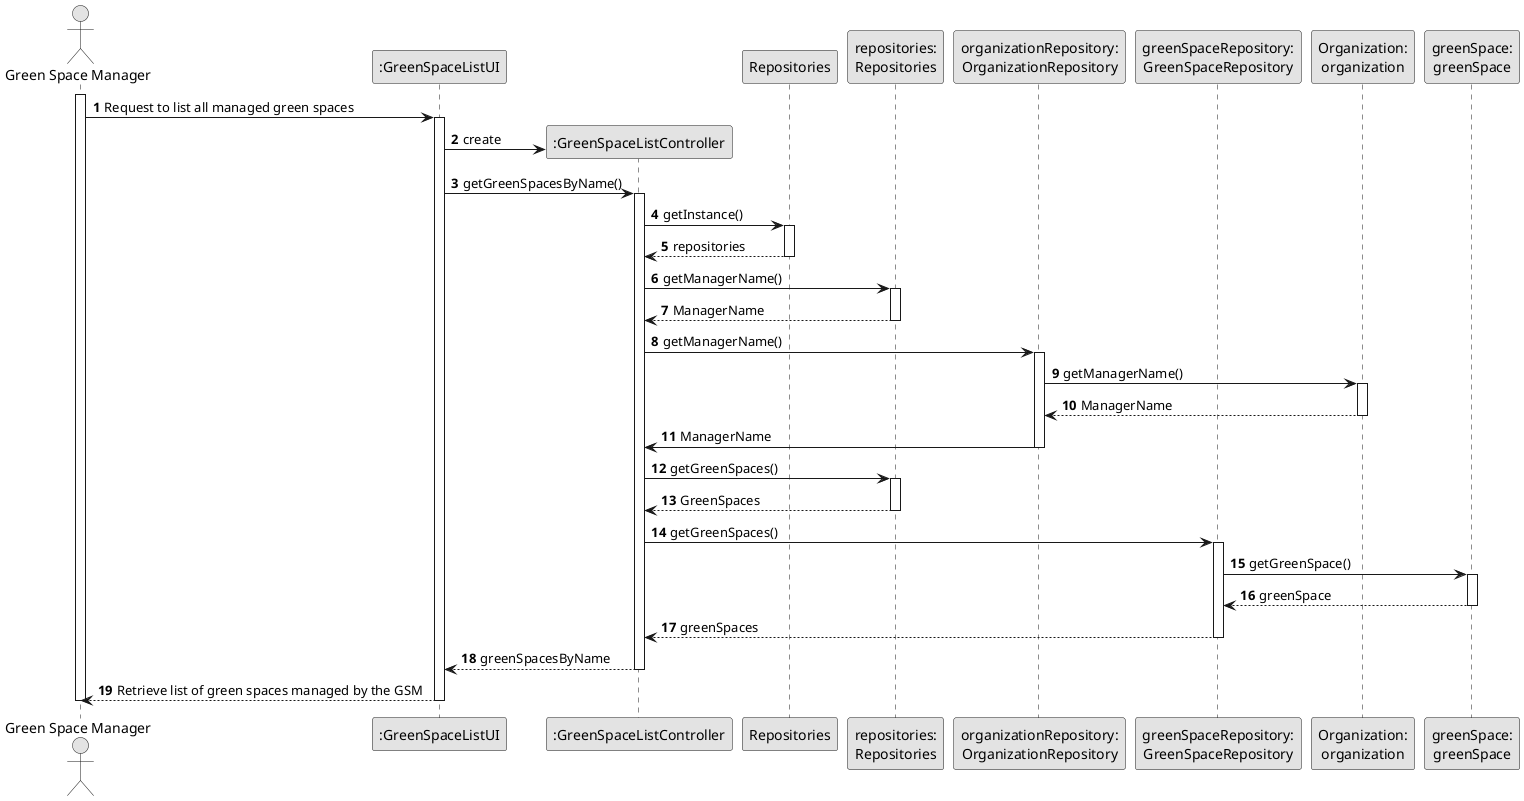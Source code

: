 @startuml
skinparam monochrome true
skinparam packageStyle rectangle
skinparam shadowing false

autonumber

'hide footbox
actor "Green Space Manager" as GSM
participant ":GreenSpaceListUI" as UI
participant ":GreenSpaceListController" as CTRL
participant "Repositories" as Rep
participant "repositories:\nRepositories" as Repositories
participant "organizationRepository:\nOrganizationRepository" as OrganizationRepository
participant "greenSpaceRepository:\nGreenSpaceRepository" as GreenSpaceRepository
participant "Organization:\norganization" as org
participant "greenSpace:\ngreenSpace" as GreenSpace

activate GSM

GSM -> UI : Request to list all managed green spaces

    activate UI

        UI -> CTRL** : create

        UI -> CTRL : getGreenSpacesByName()
        activate CTRL

            CTRL -> Rep : getInstance()
            activate Rep

                Rep --> CTRL : repositories
            deactivate Rep

            CTRL -> Repositories : getManagerName()
            activate Repositories

                Repositories --> CTRL : ManagerName
            deactivate Repositories

            CTRL -> OrganizationRepository : getManagerName()
            activate OrganizationRepository

                OrganizationRepository -> org : getManagerName()
                activate org

                    org --> OrganizationRepository : ManagerName
                deactivate org

                OrganizationRepository -> CTRL : ManagerName
            deactivate OrganizationRepository

            CTRL -> Repositories : getGreenSpaces()
            activate Repositories

                Repositories --> CTRL : GreenSpaces
            deactivate Repositories

            CTRL -> GreenSpaceRepository : getGreenSpaces()
            activate GreenSpaceRepository

                GreenSpaceRepository -> GreenSpace : getGreenSpace()
                activate GreenSpace

                    GreenSpace --> GreenSpaceRepository : greenSpace
                deactivate GreenSpace
                GreenSpaceRepository --> CTRL : greenSpaces
            deactivate GreenSpaceRepository

            CTRL --> UI : greenSpacesByName
        deactivate CTRL

        UI --> GSM : Retrieve list of green spaces managed by the GSM
    deactivate UI
deactivate GSM

@enduml
